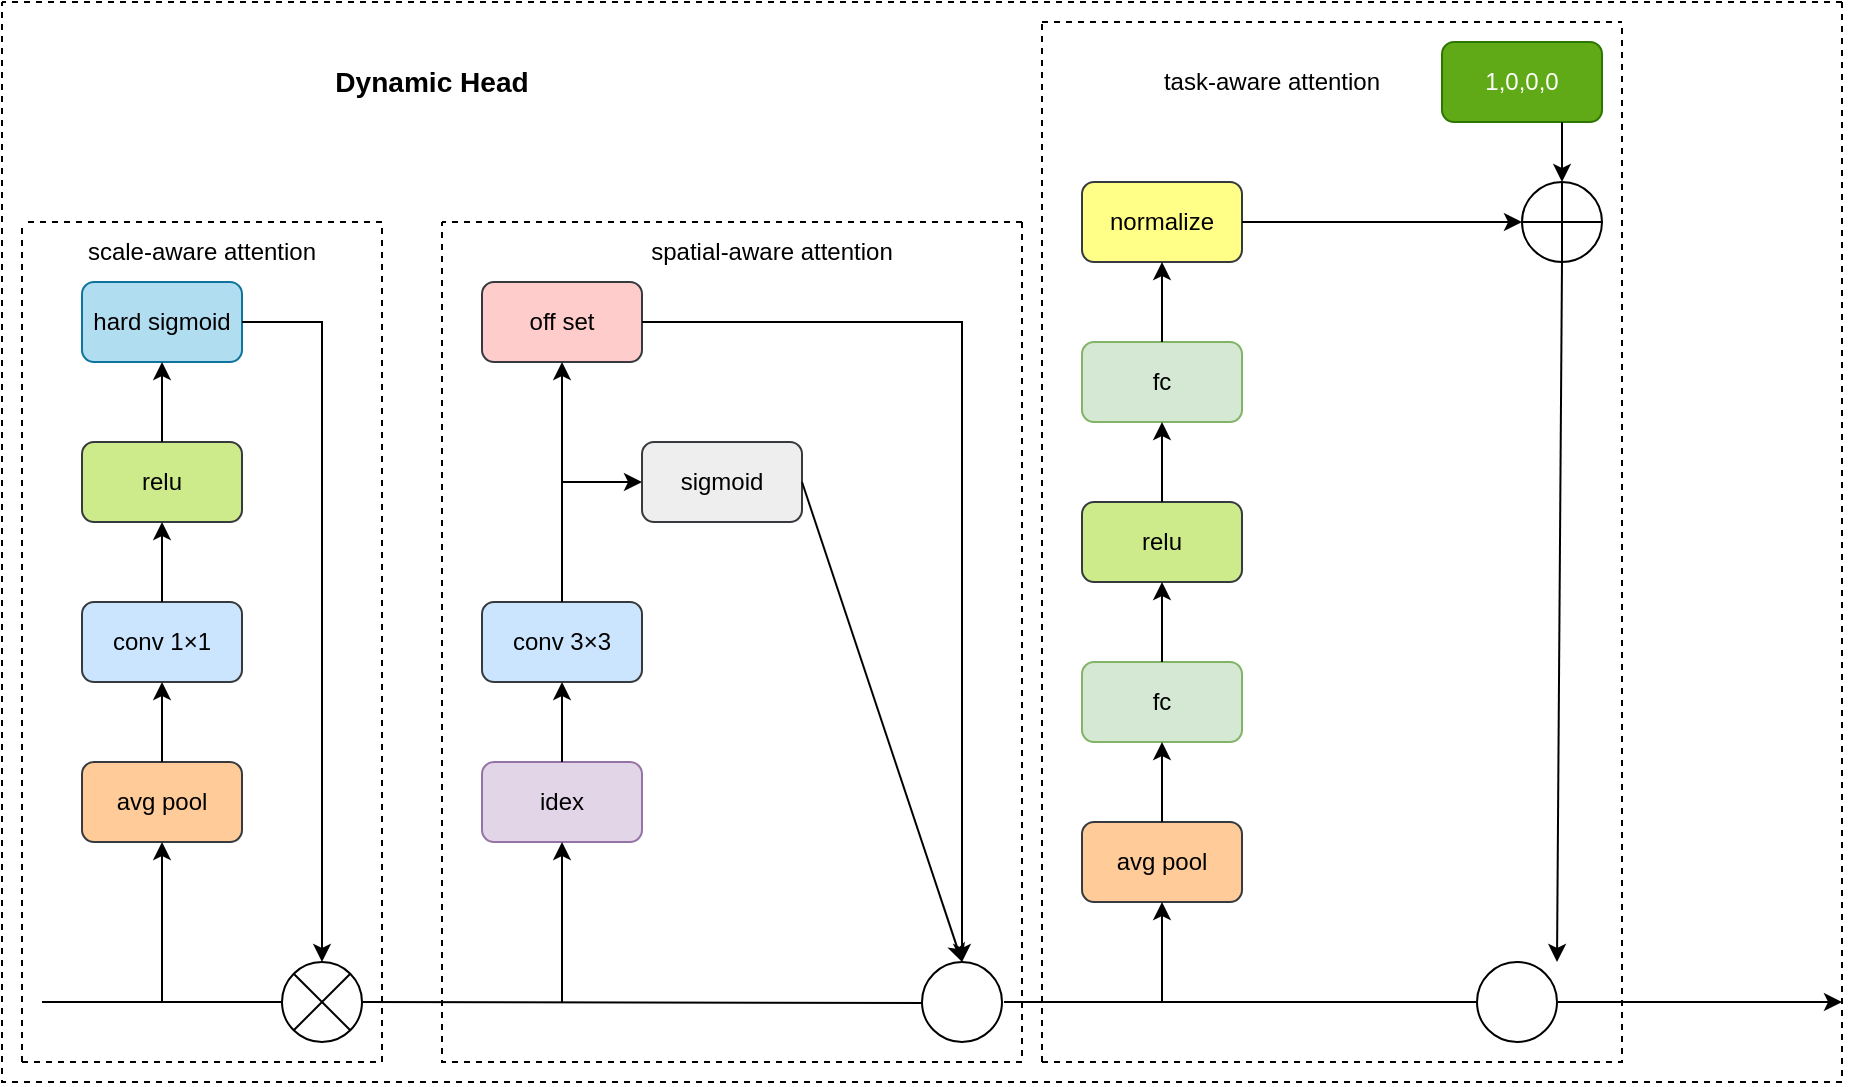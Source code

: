 <mxfile version="28.0.7">
  <diagram name="第 1 页" id="1B50baV3l9AIXP5qw1Od">
    <mxGraphModel dx="1097" dy="1039" grid="1" gridSize="10" guides="1" tooltips="1" connect="1" arrows="1" fold="1" page="0" pageScale="1" pageWidth="2339" pageHeight="3300" math="0" shadow="0">
      <root>
        <mxCell id="0" />
        <mxCell id="1" parent="0" />
        <mxCell id="twKexTucpuhu5rGPpXRk-1" value="hard sigmoid" style="rounded=1;whiteSpace=wrap;html=1;fillColor=#b1ddf0;strokeColor=#10739e;" vertex="1" parent="1">
          <mxGeometry x="160" y="120" width="80" height="40" as="geometry" />
        </mxCell>
        <mxCell id="twKexTucpuhu5rGPpXRk-2" value="relu" style="rounded=1;whiteSpace=wrap;html=1;fillColor=#cdeb8b;strokeColor=#36393d;" vertex="1" parent="1">
          <mxGeometry x="160" y="200" width="80" height="40" as="geometry" />
        </mxCell>
        <mxCell id="twKexTucpuhu5rGPpXRk-3" value="conv 1×1" style="rounded=1;whiteSpace=wrap;html=1;fillColor=#cce5ff;strokeColor=#36393d;" vertex="1" parent="1">
          <mxGeometry x="160" y="280" width="80" height="40" as="geometry" />
        </mxCell>
        <mxCell id="twKexTucpuhu5rGPpXRk-4" value="avg pool" style="rounded=1;whiteSpace=wrap;html=1;fillColor=#ffcc99;strokeColor=#36393d;" vertex="1" parent="1">
          <mxGeometry x="160" y="360" width="80" height="40" as="geometry" />
        </mxCell>
        <mxCell id="twKexTucpuhu5rGPpXRk-5" value="" style="endArrow=classic;html=1;rounded=0;entryX=0.5;entryY=1;entryDx=0;entryDy=0;" edge="1" parent="1" target="twKexTucpuhu5rGPpXRk-4">
          <mxGeometry width="50" height="50" relative="1" as="geometry">
            <mxPoint x="200" y="480" as="sourcePoint" />
            <mxPoint x="560" y="290" as="targetPoint" />
          </mxGeometry>
        </mxCell>
        <mxCell id="twKexTucpuhu5rGPpXRk-6" value="" style="endArrow=classic;html=1;rounded=0;entryX=0.5;entryY=1;entryDx=0;entryDy=0;exitX=0.5;exitY=0;exitDx=0;exitDy=0;" edge="1" parent="1" source="twKexTucpuhu5rGPpXRk-4" target="twKexTucpuhu5rGPpXRk-3">
          <mxGeometry width="50" height="50" relative="1" as="geometry">
            <mxPoint x="510" y="340" as="sourcePoint" />
            <mxPoint x="560" y="290" as="targetPoint" />
          </mxGeometry>
        </mxCell>
        <mxCell id="twKexTucpuhu5rGPpXRk-7" value="" style="endArrow=classic;html=1;rounded=0;entryX=0.5;entryY=1;entryDx=0;entryDy=0;exitX=0.5;exitY=0;exitDx=0;exitDy=0;" edge="1" parent="1" source="twKexTucpuhu5rGPpXRk-2" target="twKexTucpuhu5rGPpXRk-1">
          <mxGeometry width="50" height="50" relative="1" as="geometry">
            <mxPoint x="510" y="340" as="sourcePoint" />
            <mxPoint x="560" y="290" as="targetPoint" />
          </mxGeometry>
        </mxCell>
        <mxCell id="twKexTucpuhu5rGPpXRk-8" value="" style="endArrow=classic;html=1;rounded=0;entryX=0.5;entryY=1;entryDx=0;entryDy=0;exitX=0.5;exitY=0;exitDx=0;exitDy=0;" edge="1" parent="1" source="twKexTucpuhu5rGPpXRk-3" target="twKexTucpuhu5rGPpXRk-2">
          <mxGeometry width="50" height="50" relative="1" as="geometry">
            <mxPoint x="510" y="340" as="sourcePoint" />
            <mxPoint x="560" y="290" as="targetPoint" />
          </mxGeometry>
        </mxCell>
        <mxCell id="twKexTucpuhu5rGPpXRk-9" value="off set" style="rounded=1;whiteSpace=wrap;html=1;fillColor=#ffcccc;strokeColor=#36393d;" vertex="1" parent="1">
          <mxGeometry x="360" y="120" width="80" height="40" as="geometry" />
        </mxCell>
        <mxCell id="twKexTucpuhu5rGPpXRk-10" value="sigmoid" style="rounded=1;whiteSpace=wrap;html=1;fillColor=#eeeeee;strokeColor=#36393d;" vertex="1" parent="1">
          <mxGeometry x="440" y="200" width="80" height="40" as="geometry" />
        </mxCell>
        <mxCell id="twKexTucpuhu5rGPpXRk-11" value="conv 3×3" style="rounded=1;whiteSpace=wrap;html=1;fillColor=#cce5ff;strokeColor=#36393d;" vertex="1" parent="1">
          <mxGeometry x="360" y="280" width="80" height="40" as="geometry" />
        </mxCell>
        <mxCell id="twKexTucpuhu5rGPpXRk-12" value="idex" style="rounded=1;whiteSpace=wrap;html=1;fillColor=#e1d5e7;strokeColor=#9673a6;" vertex="1" parent="1">
          <mxGeometry x="360" y="360" width="80" height="40" as="geometry" />
        </mxCell>
        <mxCell id="twKexTucpuhu5rGPpXRk-13" value="" style="endArrow=classic;html=1;rounded=0;entryX=0.5;entryY=1;entryDx=0;entryDy=0;" edge="1" parent="1" target="twKexTucpuhu5rGPpXRk-12">
          <mxGeometry width="50" height="50" relative="1" as="geometry">
            <mxPoint x="400" y="480" as="sourcePoint" />
            <mxPoint x="560" y="290" as="targetPoint" />
          </mxGeometry>
        </mxCell>
        <mxCell id="twKexTucpuhu5rGPpXRk-14" value="" style="endArrow=classic;html=1;rounded=0;entryX=0.5;entryY=1;entryDx=0;entryDy=0;exitX=0.5;exitY=0;exitDx=0;exitDy=0;" edge="1" parent="1" source="twKexTucpuhu5rGPpXRk-12" target="twKexTucpuhu5rGPpXRk-11">
          <mxGeometry width="50" height="50" relative="1" as="geometry">
            <mxPoint x="510" y="340" as="sourcePoint" />
            <mxPoint x="560" y="290" as="targetPoint" />
          </mxGeometry>
        </mxCell>
        <mxCell id="twKexTucpuhu5rGPpXRk-15" value="" style="endArrow=classic;html=1;rounded=0;entryX=0.5;entryY=1;entryDx=0;entryDy=0;exitX=0.5;exitY=0;exitDx=0;exitDy=0;" edge="1" parent="1" source="twKexTucpuhu5rGPpXRk-11" target="twKexTucpuhu5rGPpXRk-9">
          <mxGeometry width="50" height="50" relative="1" as="geometry">
            <mxPoint x="510" y="340" as="sourcePoint" />
            <mxPoint x="560" y="290" as="targetPoint" />
          </mxGeometry>
        </mxCell>
        <mxCell id="twKexTucpuhu5rGPpXRk-16" value="" style="endArrow=classic;html=1;rounded=0;" edge="1" parent="1">
          <mxGeometry width="50" height="50" relative="1" as="geometry">
            <mxPoint x="400" y="220" as="sourcePoint" />
            <mxPoint x="440" y="220" as="targetPoint" />
          </mxGeometry>
        </mxCell>
        <mxCell id="twKexTucpuhu5rGPpXRk-17" value="normalize" style="rounded=1;whiteSpace=wrap;html=1;fillColor=#ffff88;strokeColor=#36393d;" vertex="1" parent="1">
          <mxGeometry x="660" y="70" width="80" height="40" as="geometry" />
        </mxCell>
        <mxCell id="twKexTucpuhu5rGPpXRk-18" value="fc" style="rounded=1;whiteSpace=wrap;html=1;fillColor=#d5e8d4;strokeColor=#82b366;" vertex="1" parent="1">
          <mxGeometry x="660" y="150" width="80" height="40" as="geometry" />
        </mxCell>
        <mxCell id="twKexTucpuhu5rGPpXRk-19" value="relu" style="rounded=1;whiteSpace=wrap;html=1;fillColor=#cdeb8b;strokeColor=#36393d;" vertex="1" parent="1">
          <mxGeometry x="660" y="230" width="80" height="40" as="geometry" />
        </mxCell>
        <mxCell id="twKexTucpuhu5rGPpXRk-20" value="fc" style="rounded=1;whiteSpace=wrap;html=1;fillColor=#d5e8d4;strokeColor=#82b366;" vertex="1" parent="1">
          <mxGeometry x="660" y="310" width="80" height="40" as="geometry" />
        </mxCell>
        <mxCell id="twKexTucpuhu5rGPpXRk-21" value="avg pool" style="rounded=1;whiteSpace=wrap;html=1;fillColor=#ffcc99;strokeColor=#36393d;" vertex="1" parent="1">
          <mxGeometry x="660" y="390" width="80" height="40" as="geometry" />
        </mxCell>
        <mxCell id="twKexTucpuhu5rGPpXRk-22" value="1,0,0,0" style="rounded=1;whiteSpace=wrap;html=1;fillColor=#60a917;strokeColor=#2D7600;fontColor=#ffffff;" vertex="1" parent="1">
          <mxGeometry x="840" width="80" height="40" as="geometry" />
        </mxCell>
        <mxCell id="twKexTucpuhu5rGPpXRk-23" value="" style="endArrow=classic;html=1;rounded=0;entryX=0.5;entryY=1;entryDx=0;entryDy=0;" edge="1" parent="1" target="twKexTucpuhu5rGPpXRk-21">
          <mxGeometry width="50" height="50" relative="1" as="geometry">
            <mxPoint x="700" y="480" as="sourcePoint" />
            <mxPoint x="710" y="280" as="targetPoint" />
          </mxGeometry>
        </mxCell>
        <mxCell id="twKexTucpuhu5rGPpXRk-24" value="" style="endArrow=classic;html=1;rounded=0;entryX=0.5;entryY=1;entryDx=0;entryDy=0;exitX=0.5;exitY=0;exitDx=0;exitDy=0;" edge="1" parent="1" source="twKexTucpuhu5rGPpXRk-21" target="twKexTucpuhu5rGPpXRk-20">
          <mxGeometry width="50" height="50" relative="1" as="geometry">
            <mxPoint x="660" y="330" as="sourcePoint" />
            <mxPoint x="710" y="280" as="targetPoint" />
          </mxGeometry>
        </mxCell>
        <mxCell id="twKexTucpuhu5rGPpXRk-25" value="" style="endArrow=classic;html=1;rounded=0;entryX=0.5;entryY=1;entryDx=0;entryDy=0;exitX=0.5;exitY=0;exitDx=0;exitDy=0;" edge="1" parent="1" source="twKexTucpuhu5rGPpXRk-20" target="twKexTucpuhu5rGPpXRk-19">
          <mxGeometry width="50" height="50" relative="1" as="geometry">
            <mxPoint x="660" y="330" as="sourcePoint" />
            <mxPoint x="710" y="280" as="targetPoint" />
          </mxGeometry>
        </mxCell>
        <mxCell id="twKexTucpuhu5rGPpXRk-26" value="" style="endArrow=classic;html=1;rounded=0;entryX=0.5;entryY=1;entryDx=0;entryDy=0;exitX=0.5;exitY=0;exitDx=0;exitDy=0;" edge="1" parent="1" source="twKexTucpuhu5rGPpXRk-19" target="twKexTucpuhu5rGPpXRk-18">
          <mxGeometry width="50" height="50" relative="1" as="geometry">
            <mxPoint x="660" y="330" as="sourcePoint" />
            <mxPoint x="710" y="280" as="targetPoint" />
          </mxGeometry>
        </mxCell>
        <mxCell id="twKexTucpuhu5rGPpXRk-27" value="" style="endArrow=classic;html=1;rounded=0;entryX=0.5;entryY=1;entryDx=0;entryDy=0;exitX=0.5;exitY=0;exitDx=0;exitDy=0;" edge="1" parent="1" source="twKexTucpuhu5rGPpXRk-18" target="twKexTucpuhu5rGPpXRk-17">
          <mxGeometry width="50" height="50" relative="1" as="geometry">
            <mxPoint x="660" y="330" as="sourcePoint" />
            <mxPoint x="710" y="280" as="targetPoint" />
          </mxGeometry>
        </mxCell>
        <mxCell id="twKexTucpuhu5rGPpXRk-28" value="" style="endArrow=classic;html=1;rounded=0;exitX=0.5;exitY=1;exitDx=0;exitDy=0;" edge="1" parent="1">
          <mxGeometry width="50" height="50" relative="1" as="geometry">
            <mxPoint x="900" y="40" as="sourcePoint" />
            <mxPoint x="900" y="70" as="targetPoint" />
          </mxGeometry>
        </mxCell>
        <mxCell id="twKexTucpuhu5rGPpXRk-29" value="" style="endArrow=classic;html=1;rounded=0;exitX=1;exitY=0.5;exitDx=0;exitDy=0;" edge="1" parent="1" source="twKexTucpuhu5rGPpXRk-17">
          <mxGeometry width="50" height="50" relative="1" as="geometry">
            <mxPoint x="660" y="330" as="sourcePoint" />
            <mxPoint x="880" y="90" as="targetPoint" />
          </mxGeometry>
        </mxCell>
        <mxCell id="twKexTucpuhu5rGPpXRk-30" value="" style="ellipse;whiteSpace=wrap;html=1;aspect=fixed;" vertex="1" parent="1">
          <mxGeometry x="880" y="70" width="40" height="40" as="geometry" />
        </mxCell>
        <mxCell id="twKexTucpuhu5rGPpXRk-32" value="" style="endArrow=none;html=1;rounded=0;entryX=0;entryY=0.5;entryDx=0;entryDy=0;exitX=1;exitY=0.5;exitDx=0;exitDy=0;" edge="1" parent="1" source="twKexTucpuhu5rGPpXRk-30" target="twKexTucpuhu5rGPpXRk-30">
          <mxGeometry width="50" height="50" relative="1" as="geometry">
            <mxPoint x="660" y="330" as="sourcePoint" />
            <mxPoint x="710" y="280" as="targetPoint" />
          </mxGeometry>
        </mxCell>
        <mxCell id="twKexTucpuhu5rGPpXRk-33" value="" style="endArrow=none;html=1;rounded=0;entryX=0.5;entryY=0;entryDx=0;entryDy=0;exitX=0.5;exitY=1;exitDx=0;exitDy=0;" edge="1" parent="1" source="twKexTucpuhu5rGPpXRk-30" target="twKexTucpuhu5rGPpXRk-30">
          <mxGeometry width="50" height="50" relative="1" as="geometry">
            <mxPoint x="660" y="330" as="sourcePoint" />
            <mxPoint x="710" y="280" as="targetPoint" />
          </mxGeometry>
        </mxCell>
        <mxCell id="twKexTucpuhu5rGPpXRk-35" value="" style="endArrow=classic;html=1;rounded=0;entryX=0.5;entryY=0;entryDx=0;entryDy=0;" edge="1" parent="1">
          <mxGeometry width="50" height="50" relative="1" as="geometry">
            <mxPoint x="900" y="110" as="sourcePoint" />
            <mxPoint x="897.5" y="460.0" as="targetPoint" />
          </mxGeometry>
        </mxCell>
        <mxCell id="twKexTucpuhu5rGPpXRk-36" value="" style="endArrow=none;html=1;rounded=0;entryX=0;entryY=0.5;entryDx=0;entryDy=0;" edge="1" parent="1" target="twKexTucpuhu5rGPpXRk-38">
          <mxGeometry width="50" height="50" relative="1" as="geometry">
            <mxPoint x="140" y="480" as="sourcePoint" />
            <mxPoint x="240" y="480" as="targetPoint" />
          </mxGeometry>
        </mxCell>
        <mxCell id="twKexTucpuhu5rGPpXRk-37" value="" style="endArrow=classic;html=1;rounded=0;exitX=1;exitY=0.5;exitDx=0;exitDy=0;" edge="1" parent="1" source="twKexTucpuhu5rGPpXRk-1">
          <mxGeometry width="50" height="50" relative="1" as="geometry">
            <mxPoint x="600" y="340" as="sourcePoint" />
            <mxPoint x="280" y="460" as="targetPoint" />
            <Array as="points">
              <mxPoint x="280" y="140" />
            </Array>
          </mxGeometry>
        </mxCell>
        <mxCell id="twKexTucpuhu5rGPpXRk-38" value="" style="ellipse;whiteSpace=wrap;html=1;aspect=fixed;" vertex="1" parent="1">
          <mxGeometry x="260" y="460" width="40" height="40" as="geometry" />
        </mxCell>
        <mxCell id="twKexTucpuhu5rGPpXRk-39" value="" style="endArrow=none;html=1;rounded=0;exitX=0;exitY=0;exitDx=0;exitDy=0;entryX=1;entryY=1;entryDx=0;entryDy=0;" edge="1" parent="1" source="twKexTucpuhu5rGPpXRk-38" target="twKexTucpuhu5rGPpXRk-38">
          <mxGeometry width="50" height="50" relative="1" as="geometry">
            <mxPoint x="600" y="340" as="sourcePoint" />
            <mxPoint x="650" y="290" as="targetPoint" />
          </mxGeometry>
        </mxCell>
        <mxCell id="twKexTucpuhu5rGPpXRk-40" value="" style="endArrow=none;html=1;rounded=0;entryX=1;entryY=0;entryDx=0;entryDy=0;exitX=0;exitY=1;exitDx=0;exitDy=0;" edge="1" parent="1" source="twKexTucpuhu5rGPpXRk-38" target="twKexTucpuhu5rGPpXRk-38">
          <mxGeometry width="50" height="50" relative="1" as="geometry">
            <mxPoint x="600" y="340" as="sourcePoint" />
            <mxPoint x="650" y="290" as="targetPoint" />
          </mxGeometry>
        </mxCell>
        <mxCell id="twKexTucpuhu5rGPpXRk-41" value="" style="endArrow=none;html=1;rounded=0;entryX=0.143;entryY=0.514;entryDx=0;entryDy=0;entryPerimeter=0;exitX=1;exitY=0.5;exitDx=0;exitDy=0;" edge="1" parent="1" source="twKexTucpuhu5rGPpXRk-38" target="twKexTucpuhu5rGPpXRk-42">
          <mxGeometry width="50" height="50" relative="1" as="geometry">
            <mxPoint x="295" y="478" as="sourcePoint" />
            <mxPoint x="560" y="478" as="targetPoint" />
          </mxGeometry>
        </mxCell>
        <mxCell id="twKexTucpuhu5rGPpXRk-42" value="" style="ellipse;whiteSpace=wrap;html=1;aspect=fixed;" vertex="1" parent="1">
          <mxGeometry x="580" y="460" width="40" height="40" as="geometry" />
        </mxCell>
        <mxCell id="twKexTucpuhu5rGPpXRk-43" value="" style="endArrow=classic;html=1;rounded=0;exitX=1;exitY=0.5;exitDx=0;exitDy=0;entryX=0.5;entryY=0;entryDx=0;entryDy=0;" edge="1" parent="1" source="twKexTucpuhu5rGPpXRk-10" target="twKexTucpuhu5rGPpXRk-42">
          <mxGeometry width="50" height="50" relative="1" as="geometry">
            <mxPoint x="600" y="340" as="sourcePoint" />
            <mxPoint x="600" y="460" as="targetPoint" />
          </mxGeometry>
        </mxCell>
        <mxCell id="twKexTucpuhu5rGPpXRk-44" value="" style="endArrow=classic;html=1;rounded=0;exitX=1;exitY=0.5;exitDx=0;exitDy=0;" edge="1" parent="1" source="twKexTucpuhu5rGPpXRk-9">
          <mxGeometry width="50" height="50" relative="1" as="geometry">
            <mxPoint x="600" y="340" as="sourcePoint" />
            <mxPoint x="600" y="460" as="targetPoint" />
            <Array as="points">
              <mxPoint x="600" y="140" />
            </Array>
          </mxGeometry>
        </mxCell>
        <mxCell id="twKexTucpuhu5rGPpXRk-45" value="" style="endArrow=none;html=1;rounded=0;" edge="1" parent="1">
          <mxGeometry width="50" height="50" relative="1" as="geometry">
            <mxPoint x="621" y="480" as="sourcePoint" />
            <mxPoint x="860" y="480" as="targetPoint" />
          </mxGeometry>
        </mxCell>
        <mxCell id="twKexTucpuhu5rGPpXRk-46" value="" style="ellipse;whiteSpace=wrap;html=1;aspect=fixed;" vertex="1" parent="1">
          <mxGeometry x="857.5" y="460" width="40" height="40" as="geometry" />
        </mxCell>
        <mxCell id="twKexTucpuhu5rGPpXRk-47" value="" style="endArrow=classic;html=1;rounded=0;" edge="1" parent="1">
          <mxGeometry width="50" height="50" relative="1" as="geometry">
            <mxPoint x="898" y="480" as="sourcePoint" />
            <mxPoint x="1040" y="480" as="targetPoint" />
          </mxGeometry>
        </mxCell>
        <mxCell id="twKexTucpuhu5rGPpXRk-49" value="" style="endArrow=none;dashed=1;html=1;rounded=0;" edge="1" parent="1">
          <mxGeometry width="50" height="50" relative="1" as="geometry">
            <mxPoint x="130" y="510" as="sourcePoint" />
            <mxPoint x="130" y="90" as="targetPoint" />
            <Array as="points">
              <mxPoint x="310" y="510" />
              <mxPoint x="310" y="90" />
            </Array>
          </mxGeometry>
        </mxCell>
        <mxCell id="twKexTucpuhu5rGPpXRk-50" value="" style="endArrow=none;dashed=1;html=1;rounded=0;" edge="1" parent="1">
          <mxGeometry width="50" height="50" relative="1" as="geometry">
            <mxPoint x="130" y="510" as="sourcePoint" />
            <mxPoint x="130" y="90" as="targetPoint" />
          </mxGeometry>
        </mxCell>
        <mxCell id="twKexTucpuhu5rGPpXRk-51" value="" style="endArrow=none;dashed=1;html=1;rounded=0;" edge="1" parent="1">
          <mxGeometry width="50" height="50" relative="1" as="geometry">
            <mxPoint x="630" y="90" as="sourcePoint" />
            <mxPoint x="340" y="90" as="targetPoint" />
            <Array as="points">
              <mxPoint x="630" y="510" />
              <mxPoint x="340" y="510" />
            </Array>
          </mxGeometry>
        </mxCell>
        <mxCell id="twKexTucpuhu5rGPpXRk-52" value="" style="endArrow=none;dashed=1;html=1;rounded=0;" edge="1" parent="1">
          <mxGeometry width="50" height="50" relative="1" as="geometry">
            <mxPoint x="630" y="90" as="sourcePoint" />
            <mxPoint x="340" y="90" as="targetPoint" />
          </mxGeometry>
        </mxCell>
        <mxCell id="twKexTucpuhu5rGPpXRk-53" value="" style="endArrow=none;dashed=1;html=1;rounded=0;" edge="1" parent="1">
          <mxGeometry width="50" height="50" relative="1" as="geometry">
            <mxPoint x="640" y="510" as="sourcePoint" />
            <mxPoint x="640" y="-10" as="targetPoint" />
          </mxGeometry>
        </mxCell>
        <mxCell id="twKexTucpuhu5rGPpXRk-54" value="" style="endArrow=none;dashed=1;html=1;rounded=0;" edge="1" parent="1">
          <mxGeometry width="50" height="50" relative="1" as="geometry">
            <mxPoint x="640" y="510" as="sourcePoint" />
            <mxPoint x="930" y="-10" as="targetPoint" />
            <Array as="points">
              <mxPoint x="930" y="510" />
            </Array>
          </mxGeometry>
        </mxCell>
        <mxCell id="twKexTucpuhu5rGPpXRk-55" value="" style="endArrow=none;dashed=1;html=1;rounded=0;" edge="1" parent="1">
          <mxGeometry width="50" height="50" relative="1" as="geometry">
            <mxPoint x="640" y="-10" as="sourcePoint" />
            <mxPoint x="930" y="-10" as="targetPoint" />
          </mxGeometry>
        </mxCell>
        <mxCell id="twKexTucpuhu5rGPpXRk-56" value="scale-aware attention" style="text;html=1;align=center;verticalAlign=middle;whiteSpace=wrap;rounded=0;" vertex="1" parent="1">
          <mxGeometry x="160" y="90" width="120" height="30" as="geometry" />
        </mxCell>
        <mxCell id="twKexTucpuhu5rGPpXRk-57" value="spatial-aware attention" style="text;html=1;align=center;verticalAlign=middle;whiteSpace=wrap;rounded=0;" vertex="1" parent="1">
          <mxGeometry x="440" y="90" width="130" height="30" as="geometry" />
        </mxCell>
        <mxCell id="twKexTucpuhu5rGPpXRk-58" value="task-aware attention" style="text;html=1;align=center;verticalAlign=middle;whiteSpace=wrap;rounded=0;" vertex="1" parent="1">
          <mxGeometry x="690" y="5" width="130" height="30" as="geometry" />
        </mxCell>
        <mxCell id="twKexTucpuhu5rGPpXRk-60" value="" style="endArrow=none;dashed=1;html=1;rounded=0;" edge="1" parent="1">
          <mxGeometry width="50" height="50" relative="1" as="geometry">
            <mxPoint x="1040" y="-20" as="sourcePoint" />
            <mxPoint x="120" y="-20" as="targetPoint" />
          </mxGeometry>
        </mxCell>
        <mxCell id="twKexTucpuhu5rGPpXRk-62" value="" style="endArrow=none;dashed=1;html=1;rounded=0;" edge="1" parent="1">
          <mxGeometry width="50" height="50" relative="1" as="geometry">
            <mxPoint x="1040" y="-20" as="sourcePoint" />
            <mxPoint x="120" y="-20" as="targetPoint" />
            <Array as="points">
              <mxPoint x="1040" y="520" />
              <mxPoint x="120" y="520" />
            </Array>
          </mxGeometry>
        </mxCell>
        <mxCell id="twKexTucpuhu5rGPpXRk-61" value="&lt;h3&gt;Dynamic Head&lt;/h3&gt;" style="text;html=1;align=center;verticalAlign=middle;whiteSpace=wrap;rounded=0;" vertex="1" parent="1">
          <mxGeometry x="280" y="5" width="110" height="30" as="geometry" />
        </mxCell>
      </root>
    </mxGraphModel>
  </diagram>
</mxfile>

